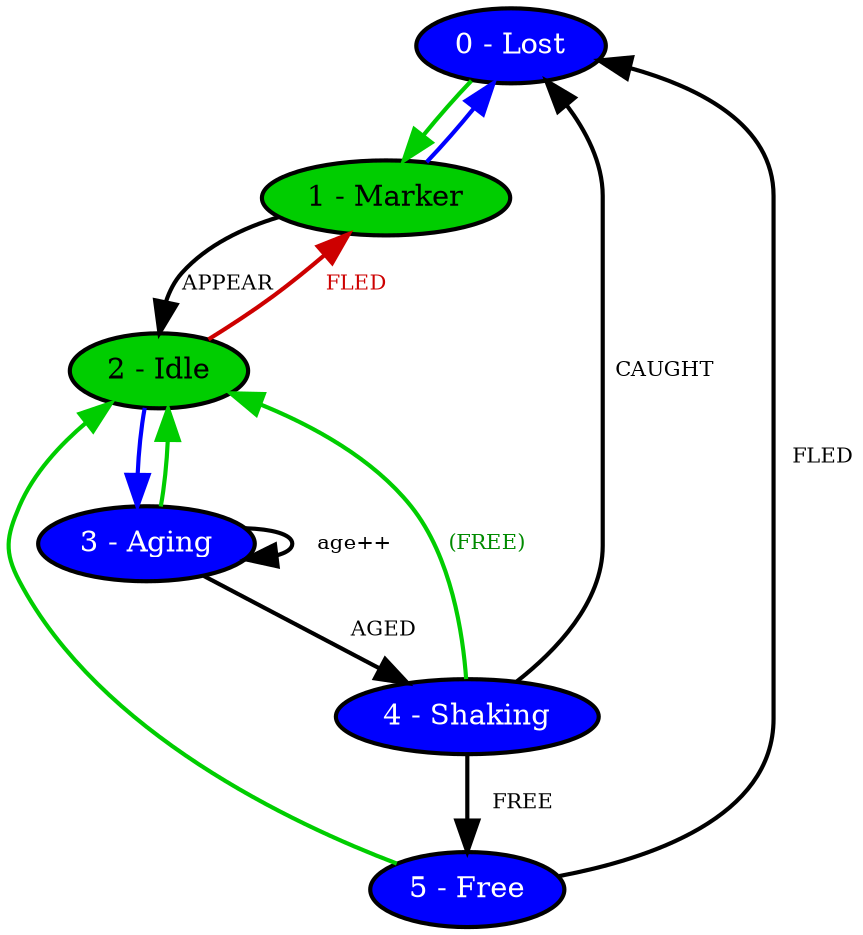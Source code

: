 digraph g{
  node [shape=ellipse, style="solid, filled", color=black, fillcolor=blue, fontcolor=white, penwidth=2]
  a [label="0 - Lost"];
  b [label="1 - Marker", fillcolor=green3, fontcolor=black];
  c [label="2 - Idle", fillcolor=green3, fontcolor=black];
  d [label="3 - Aging"];
  e [label="4 - Shaking"];
  f [label="5 - Free"];

  edge [penwidth=2, arrowsize=1.5, fontsize=10];
  a -> b [color=green3];
  b -> a [color=blue];
  b -> c [label="APPEAR"];
  c -> b [label="    FLED", color=red3, fontcolor=red3];
  c -> d [color=blue];
  d -> c [color=green3];
  d -> e [label="    AGED"];
  d -> d [label="    age++"];
  e -> a [label="  CAUGHT"];
  e -> c [color=green3, label="(FREE)", fontcolor=green4];
  e -> f [label="    FREE"];
  f -> a [label="   FLED"];
  f -> c [color=green3];
}